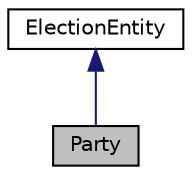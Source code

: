 digraph "Party"
{
 // LATEX_PDF_SIZE
  edge [fontname="Helvetica",fontsize="10",labelfontname="Helvetica",labelfontsize="10"];
  node [fontname="Helvetica",fontsize="10",shape=record];
  Node1 [label="Party",height=0.2,width=0.4,color="black", fillcolor="grey75", style="filled", fontcolor="black",tooltip="File name: Candidate.h. Description: Contains method signatures and attributes for the Candidate clas..."];
  Node2 -> Node1 [dir="back",color="midnightblue",fontsize="10",style="solid",fontname="Helvetica"];
  Node2 [label="ElectionEntity",height=0.2,width=0.4,color="black", fillcolor="white", style="filled",URL="$classElectionEntity.html",tooltip="File name: ElectionEntity.h. Description: Contains method signatures and attributes for the ElectionE..."];
}

